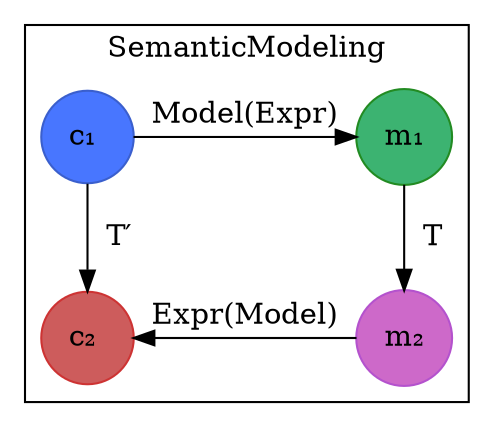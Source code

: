 # http://www.graphviz.org/content/cluster

digraph G {
    node[shape=circle, style=filled]
    //rankdir=LR
    subgraph cluster_1{
      label="SemanticModeling"
    code1 [label="c₁ ", color="royalblue3", fillcolor="royalblue1"]
    code2 [label="c₂ ", color="brown3", fillcolor="indianred"]
    m1 -> m2 [label="  T"]
    code1 -> m1 [label="Model(Expr)"]
    m2->code2 [label="Expr(Model)"]
    code1 -> code2 [label="  T′"]
    {rank=same code1, m1}
    {rank=same code2, m2}
    m1 [label="m₁", color="forestgreen", fillcolor="mediumseagreen"]
    m2 [label="m₂", color="mediumorchid3", fillcolor="orchid3"]
  }
}

